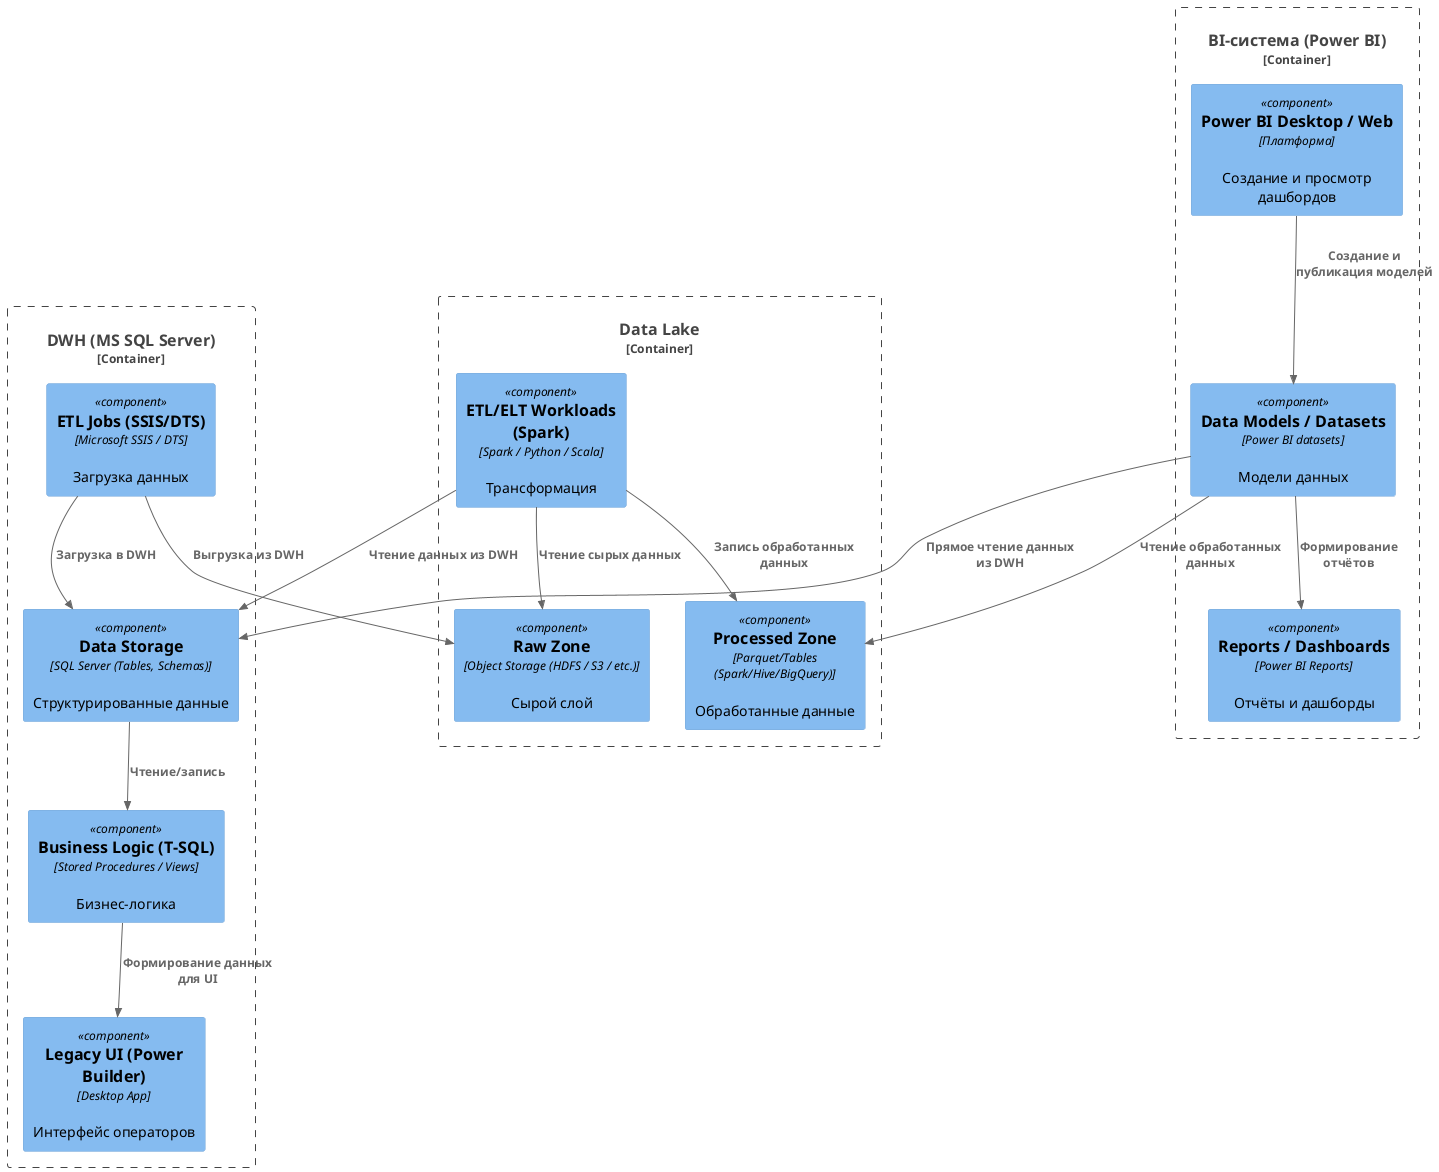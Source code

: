 @startuml
!include <C4/C4_Component>

Container_Boundary(dwhBoundary, "DWH (MS SQL Server)") {
    Component(dwh_storage, "Data Storage", "SQL Server (Tables, Schemas)", "Структурированные данные")
    Component(dwh_processing, "Business Logic (T-SQL)", "Stored Procedures / Views", "Бизнес-логика")
    Component(legacy_ui, "Legacy UI (Power Builder)", "Desktop App", "Интерфейс операторов")
    Component(etl_jobs_legacy, "ETL Jobs (SSIS/DTS)", "Microsoft SSIS / DTS", "Загрузка данных")
}

Rel(dwh_storage, dwh_processing, "Чтение/запись")
Rel(dwh_processing, legacy_ui, "Формирование данных для UI")
Rel(etl_jobs_legacy, dwh_storage, "Загрузка в DWH")

Container_Boundary(dlBoundary, "Data Lake") {
    Component(dl_raw_zone, "Raw Zone", "Object Storage (HDFS / S3 / etc.)", "Сырой слой")
    Component(dl_processed_zone, "Processed Zone", "Parquet/Tables (Spark/Hive/BigQuery)", "Обработанные данные")
    Component(etl_spark, "ETL/ELT Workloads (Spark)", "Spark / Python / Scala", "Трансформация")
}

Rel(etl_spark, dl_raw_zone, "Чтение сырых данных")
Rel(etl_spark, dl_processed_zone, "Запись обработанных данных")

Container_Boundary(biBoundary, "BI-система (Power BI)") {
    Component(bi_desktop, "Power BI Desktop / Web", "Платформа", "Создание и просмотр дашбордов")
    Component(bi_datasets, "Data Models / Datasets", "Power BI datasets", "Модели данных")
    Component(bi_reports, "Reports / Dashboards", "Power BI Reports", "Отчёты и дашборды")
}

Rel(bi_desktop, bi_datasets, "Создание и публикация моделей")
Rel(bi_datasets, bi_reports, "Формирование отчётов")

Rel(etl_jobs_legacy, dl_raw_zone, "Выгрузка из DWH")
Rel(etl_spark, dwh_storage, "Чтение данных из DWH")
Rel(bi_datasets, dl_processed_zone, "Чтение обработанных данных")
Rel(bi_datasets, dwh_storage, "Прямое чтение данных из DWH")

@enduml
